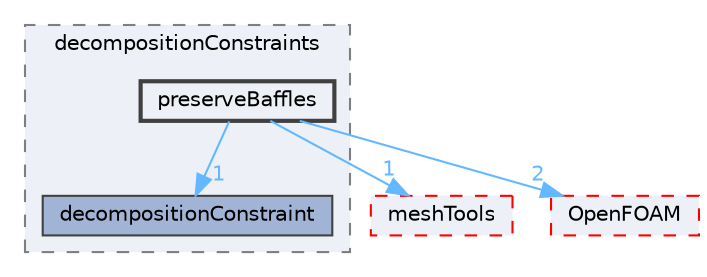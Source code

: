digraph "src/parallel/decompose/decompositionMethods/decompositionConstraints/preserveBaffles"
{
 // LATEX_PDF_SIZE
  bgcolor="transparent";
  edge [fontname=Helvetica,fontsize=10,labelfontname=Helvetica,labelfontsize=10];
  node [fontname=Helvetica,fontsize=10,shape=box,height=0.2,width=0.4];
  compound=true
  subgraph clusterdir_119c8f1670f0bcaeeb440c813d4d21ad {
    graph [ bgcolor="#edf0f7", pencolor="grey50", label="decompositionConstraints", fontname=Helvetica,fontsize=10 style="filled,dashed", URL="dir_119c8f1670f0bcaeeb440c813d4d21ad.html",tooltip=""]
  dir_974bc333414b27f5964037a2d89d5ddf [label="decompositionConstraint", fillcolor="#a2b4d6", color="grey25", style="filled", URL="dir_974bc333414b27f5964037a2d89d5ddf.html",tooltip=""];
  dir_ecdbb3c530063183e970b4810cce8467 [label="preserveBaffles", fillcolor="#edf0f7", color="grey25", style="filled,bold", URL="dir_ecdbb3c530063183e970b4810cce8467.html",tooltip=""];
  }
  dir_ae30ad0bef50cf391b24c614251bb9fd [label="meshTools", fillcolor="#edf0f7", color="red", style="filled,dashed", URL="dir_ae30ad0bef50cf391b24c614251bb9fd.html",tooltip=""];
  dir_c5473ff19b20e6ec4dfe5c310b3778a8 [label="OpenFOAM", fillcolor="#edf0f7", color="red", style="filled,dashed", URL="dir_c5473ff19b20e6ec4dfe5c310b3778a8.html",tooltip=""];
  dir_ecdbb3c530063183e970b4810cce8467->dir_974bc333414b27f5964037a2d89d5ddf [headlabel="1", labeldistance=1.5 headhref="dir_003039_000831.html" href="dir_003039_000831.html" color="steelblue1" fontcolor="steelblue1"];
  dir_ecdbb3c530063183e970b4810cce8467->dir_ae30ad0bef50cf391b24c614251bb9fd [headlabel="1", labeldistance=1.5 headhref="dir_003039_002382.html" href="dir_003039_002382.html" color="steelblue1" fontcolor="steelblue1"];
  dir_ecdbb3c530063183e970b4810cce8467->dir_c5473ff19b20e6ec4dfe5c310b3778a8 [headlabel="2", labeldistance=1.5 headhref="dir_003039_002695.html" href="dir_003039_002695.html" color="steelblue1" fontcolor="steelblue1"];
}
